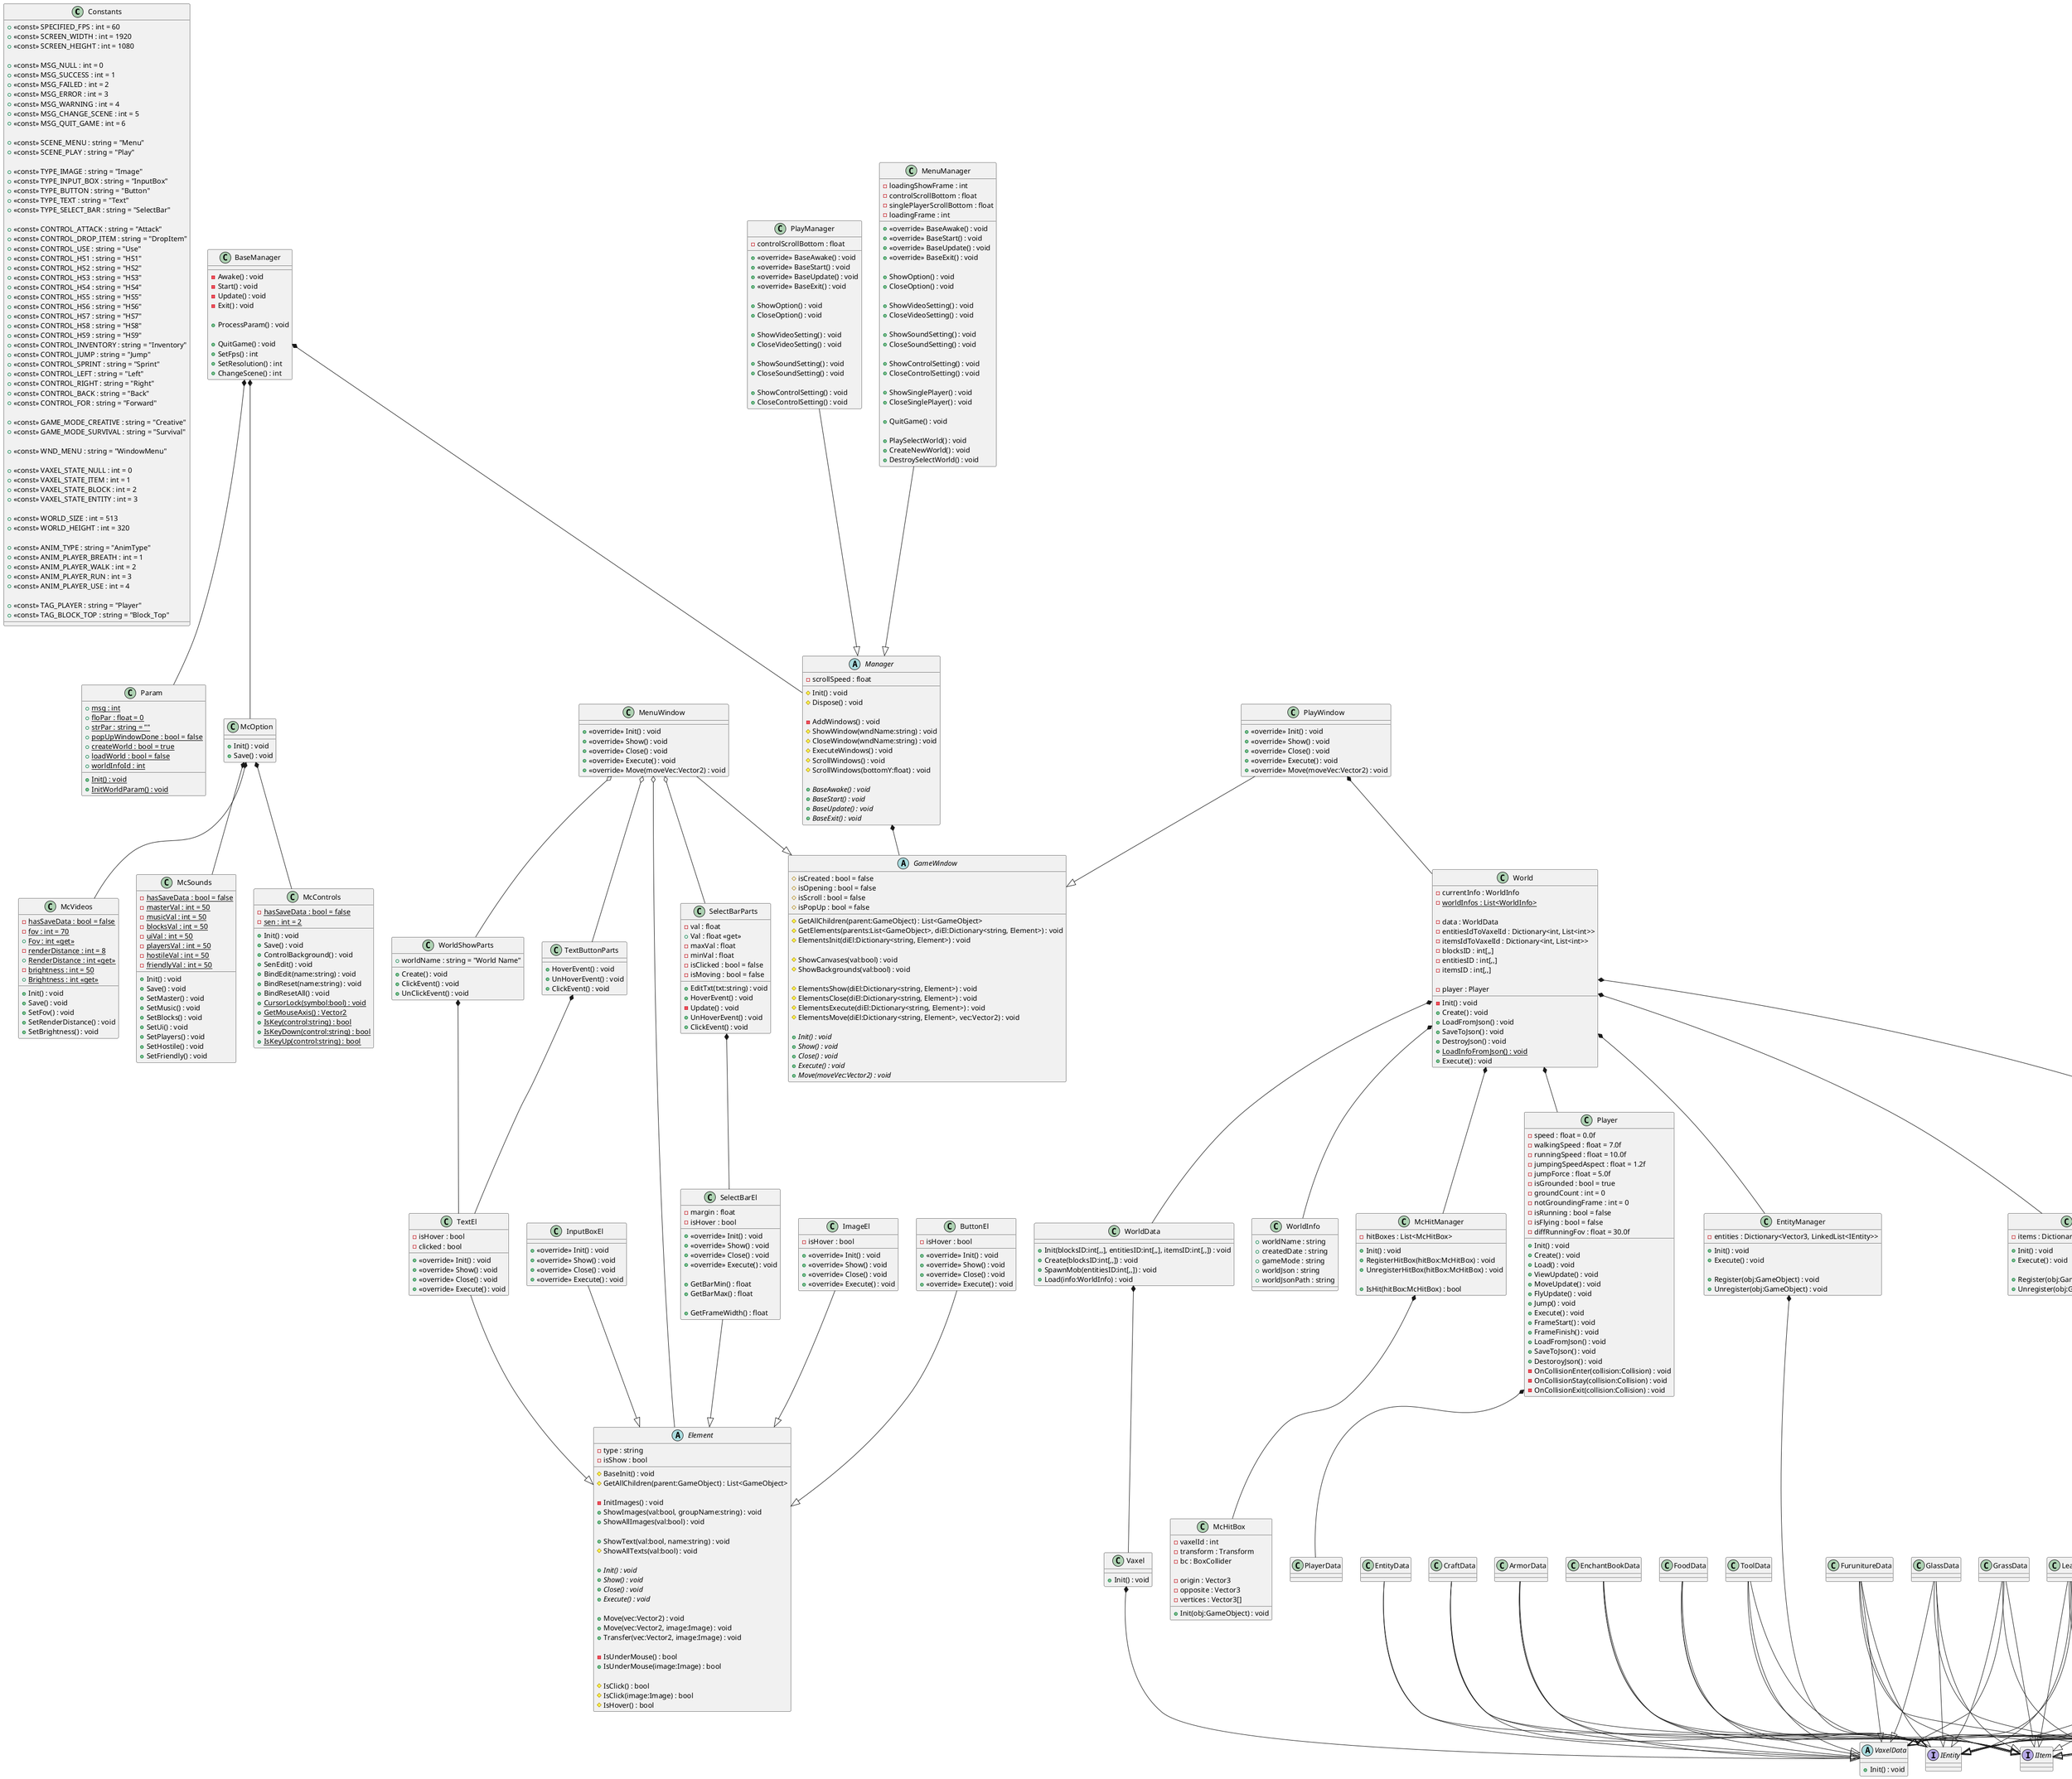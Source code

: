 @startuml Unity Minecraft Class Diagram

class Constants 
{
    + <<const>> SPECIFIED_FPS : int = 60
    + <<const>> SCREEN_WIDTH : int = 1920
    + <<const>> SCREEN_HEIGHT : int = 1080

    + <<const>> MSG_NULL : int = 0
    + <<const>> MSG_SUCCESS : int = 1
    + <<const>> MSG_FAILED : int = 2
    + <<const>> MSG_ERROR : int = 3
    + <<const>> MSG_WARNING : int = 4
    + <<const>> MSG_CHANGE_SCENE : int = 5
    + <<const>> MSG_QUIT_GAME : int = 6

    + <<const>> SCENE_MENU : string = "Menu"
    + <<const>> SCENE_PLAY : string = "Play"

    + <<const>> TYPE_IMAGE : string = "Image"
    + <<const>> TYPE_INPUT_BOX : string = "InputBox"
    + <<const>> TYPE_BUTTON : string = "Button"
    + <<const>> TYPE_TEXT : string = "Text"
    + <<const>> TYPE_SELECT_BAR : string = "SelectBar"

    + <<const>> CONTROL_ATTACK : string = "Attack"
    + <<const>> CONTROL_DROP_ITEM : string = "DropItem"
    + <<const>> CONTROL_USE : string = "Use"
    + <<const>> CONTROL_HS1 : string = "HS1"
    + <<const>> CONTROL_HS2 : string = "HS2"
    + <<const>> CONTROL_HS3 : string = "HS3"
    + <<const>> CONTROL_HS4 : string = "HS4"
    + <<const>> CONTROL_HS5 : string = "HS5"
    + <<const>> CONTROL_HS6 : string = "HS6"
    + <<const>> CONTROL_HS7 : string = "HS7"
    + <<const>> CONTROL_HS8 : string = "HS8"
    + <<const>> CONTROL_HS9 : string = "HS9"
    + <<const>> CONTROL_INVENTORY : string = "Inventory"
    + <<const>> CONTROL_JUMP : string = "Jump"
    + <<const>> CONTROL_SPRINT : string = "Sprint"
    + <<const>> CONTROL_LEFT : string = "Left"
    + <<const>> CONTROL_RIGHT : string = "Right"
    + <<const>> CONTROL_BACK : string = "Back"
    + <<const>> CONTROL_FOR : string = "Forward"

    + <<const>> GAME_MODE_CREATIVE : string = "Creative"
    + <<const>> GAME_MODE_SURVIVAL : string = "Survival"

    + <<const>> WND_MENU : string = "WindowMenu"

    + <<const>> VAXEL_STATE_NULL : int = 0
    + <<const>> VAXEL_STATE_ITEM : int = 1
    + <<const>> VAXEL_STATE_BLOCK : int = 2
    + <<const>> VAXEL_STATE_ENTITY : int = 3

    + <<const>> WORLD_SIZE : int = 513
    + <<const>> WORLD_HEIGHT : int = 320

    + <<const>> ANIM_TYPE : string = "AnimType"
    + <<const>> ANIM_PLAYER_BREATH : int = 1
    + <<const>> ANIM_PLAYER_WALK : int = 2
    + <<const>> ANIM_PLAYER_RUN : int = 3
    + <<const>> ANIM_PLAYER_USE : int = 4

    + <<const>> TAG_PLAYER : string = "Player"
    + <<const>> TAG_BLOCK_TOP : string = "Block_Top"
}

class Param 
{
    + {static} msg : int
    + {static} floPar : float = 0
    + {static} strPar : string = ""
    + {static} popUpWindowDone : bool = false
    + {static} createWorld : bool = true
    + {static} loadWorld : bool = false
    + {static} worldInfoId : int
    + {static} Init() : void
    + {static} InitWorldParam() : void
}

BaseManager *-- Manager
BaseManager *-- McOption
BaseManager *-- Param
class BaseManager 
{
    - Awake() : void
    - Start() : void
    - Update() : void
    - Exit() : void

    + ProcessParam() : void

    + QuitGame() : void
    + SetFps() : int
    + SetResolution() : int
    + ChangeScene() : int
}

Manager *-- GameWindow
abstract class Manager 
{
    - scrollSpeed : float

    # Init() : void
    # Dispose() : void

    - AddWindows() : void
    # ShowWindow(wndName:string) : void
    # CloseWindow(wndName:string) : void
    # ExecuteWindows() : void
    # ScrollWindows() : void
    # ScrollWindows(bottomY:float) : void

    {abstract} + BaseAwake() : void
    {abstract} + BaseStart() : void
    {abstract} + BaseUpdate() : void
    {abstract} + BaseExit() : void
}

MenuManager --|> Manager
class MenuManager 
{
    - loadingShowFrame : int
    - controlScrollBottom : float
    - singlePlayerScrollBottom : float
    - loadingFrame : int

    + <<override>> BaseAwake() : void
    + <<override>> BaseStart() : void
    + <<override>> BaseUpdate() : void
    + <<override>> BaseExit() : void

    + ShowOption() : void
    + CloseOption() : void

    + ShowVideoSetting() : void
    + CloseVideoSetting() : void

    + ShowSoundSetting() : void
    + CloseSoundSetting() : void

    + ShowControlSetting() : void
    + CloseControlSetting() : void

    + ShowSinglePlayer() : void
    + CloseSinglePlayer() : void

    + QuitGame() : void

    + PlaySelectWorld() : void
    + CreateNewWorld() : void
    + DestroySelectWorld() : void
}

PlayManager --|> Manager
class PlayManager 
{
    - controlScrollBottom : float

    + <<override>> BaseAwake() : void
    + <<override>> BaseStart() : void
    + <<override>> BaseUpdate() : void
    + <<override>> BaseExit() : void

    + ShowOption() : void
    + CloseOption() : void

    + ShowVideoSetting() : void
    + CloseVideoSetting() : void

    + ShowSoundSetting() : void
    + CloseSoundSetting() : void

    + ShowControlSetting() : void
    + CloseControlSetting() : void
}

abstract class GameWindow 
{
    # isCreated : bool = false
    # isOpening : bool = false
    # isScroll : bool = false
    # isPopUp : bool = false

    # GetAllChildren(parent:GameObject) : List<GameObject>
    # GetElements(parents:List<GameObject>, diEl:Dictionary<string, Element>) : void
    # ElementsInit(diEl:Dictionary<string, Element>) : void

    # ShowCanvases(val:bool) : void
    # ShowBackgrounds(val:bool) : void

    # ElementsShow(diEl:Dictionary<string, Element>) : void
    # ElementsClose(diEl:Dictionary<string, Element>) : void
    # ElementsExecute(diEl:Dictionary<string, Element>) : void
    # ElementsMove(diEl:Dictionary<string, Element>, vec:Vector2) : void

    {abstract} + Init() : void
    {abstract} + Show() : void
    {abstract} + Close() : void
    {abstract} + Execute() : void
    {abstract} + Move(moveVec:Vector2) : void
}

MenuWindow o-- Element
MenuWindow --|> GameWindow
MenuWindow o-- SelectBarParts
MenuWindow o-- TextButtonParts
MenuWindow o-- WorldShowParts
class MenuWindow 
{
    + <<override>> Init() : void
    + <<override>> Show() : void
    + <<override>> Close() : void
    + <<override>> Execute() : void
    + <<override>> Move(moveVec:Vector2) : void
}

PlayWindow --|> GameWindow
PlayWindow *-- World
class PlayWindow 
{
    + <<override>> Init() : void
    + <<override>> Show() : void
    + <<override>> Close() : void
    + <<override>> Execute() : void
    + <<override>> Move(moveVec:Vector2) : void
}

abstract class Element 
{
    - type : string
    - isShow : bool

    # BaseInit() : void
    # GetAllChildren(parent:GameObject) : List<GameObject>

    - InitImages() : void
    + ShowImages(val:bool, groupName:string) : void
    + ShowAllImages(val:bool) : void

    + ShowText(val:bool, name:string) : void
    # ShowAllTexts(val:bool) : void

    {abstract} + Init() : void
    {abstract} + Show() : void
    {abstract} + Close() : void
    {abstract} + Execute() : void
    
    + Move(vec:Vector2) : void
    + Move(vec:Vector2, image:Image) : void
    + Transfer(vec:Vector2, image:Image) : void

    - IsUnderMouse() : bool
    + IsUnderMouse(image:Image) : bool

    # IsClick() : bool
    # IsClick(image:Image) : bool
    # IsHover() : bool
}

ImageEl --|> Element
class ImageEl 
{
    - isHover : bool
    + <<override>> Init() : void
    + <<override>> Show() : void
    + <<override>> Close() : void
    + <<override>> Execute() : void
}

ButtonEl --|> Element
class ButtonEl 
{
    - isHover : bool
    + <<override>> Init() : void
    + <<override>> Show() : void
    + <<override>> Close() : void
    + <<override>> Execute() : void
}

TextEl --|> Element
class TextEl 
{
    - isHover : bool
    - clicked : bool

    + <<override>> Init() : void
    + <<override>> Show() : void
    + <<override>> Close() : void
    + <<override>> Execute() : void
}

InputBoxEl --|> Element
class InputBoxEl 
{
    + <<override>> Init() : void
    + <<override>> Show() : void
    + <<override>> Close() : void
    + <<override>> Execute() : void
}

SelectBarEl --|> Element
class SelectBarEl 
{
    - margin : float
    - isHover : bool

    + <<override>> Init() : void
    + <<override>> Show() : void
    + <<override>> Close() : void
    + <<override>> Execute() : void

    + GetBarMin() : float
    + GetBarMax() : float

    + GetFrameWidth() : float
}

TextButtonParts *-- TextEl
class TextButtonParts 
{
    + HoverEvent() : void
    + UnHoverEvent() : void
    + ClickEvent() : void
}

SelectBarParts *-- SelectBarEl
class SelectBarParts 
{
    - val : float
    + Val : float <<get>>
    - maxVal : float
    - minVal : float
    - isClicked : bool = false
    - isMoving : bool = false
    + EditTxt(txt:string) : void
    + HoverEvent() : void
    - Update() : void
    + UnHoverEvent() : void
    + ClickEvent() : void
}

WorldShowParts *-- TextEl
class WorldShowParts 
{
    + worldName : string = "World Name"
    + Create() : void
    + ClickEvent() : void
    + UnClickEvent() : void
}

McOption *-- McVideos
McOption *-- McSounds
McOption *-- McControls
class McOption 
{
    + Init() : void
    + Save() : void
}

class McVideos 
{
    - {static} hasSaveData : bool = false
    - {static} fov : int = 70
    + {static} Fov : int <<get>>
    - {static} renderDistance : int = 8
    + {static} RenderDistance : int <<get>>
    - {static} brightness : int = 50
    + {static} Brightness : int <<get>>
    + Init() : void
    + Save() : void
    + SetFov() : void
    + SetRenderDistance() : void
    + SetBrightness() : void
}

class McSounds 
{
    - {static} hasSaveData : bool = false
    - {static} masterVal : int = 50
    - {static} musicVal : int = 50
    - {static} blocksVal : int = 50
    - {static} uiVal : int = 50
    - {static} playersVal : int = 50
    - {static} hostileVal : int = 50
    - {static} friendlyVal : int = 50
    + Init() : void
    + Save() : void
    + SetMaster() : void
    + SetMusic() : void
    + SetBlocks() : void
    + SetUi() : void
    + SetPlayers() : void
    + SetHostile() : void
    + SetFriendly() : void
}

class McControls 
{
    - {static} hasSaveData : bool = false
    - {static} sen : int = 2
    + Init() : void
    + Save() : void
    + ControlBackground() : void
    + SenEdit() : void
    + BindEdit(name:string) : void
    + BindReset(name:string) : void
    + BindResetAll() : void
    {static} + CursorLock(symbol:bool) : void
    + {static} GetMouseAxis() : Vector2
    {static} + IsKey(control:string) : bool
    {static} + IsKeyDown(control:string) : bool
    {static} + IsKeyUp(control:string) : bool
}

World *-- Player
World *-- WorldData
World *-- WorldInfo
World *-- McHitManager
World *-- BlockManager
World *-- ItemManager
World *-- EntityManager
class World 
{
    - currentInfo : WorldInfo
    - {static} worldInfos : List<WorldInfo>

    - data : WorldData
    - entitiesIdToVaxelId : Dictionary<int, List<int>>
    - itemsIdToVaxelId : Dictionary<int, List<int>> 
    - blocksID : int[,,] 
    - entitiesID : int[,,] 
    - itemsID : int[,,] 

    - player : Player

    - Init() : void
    + Create() : void
    + LoadFromJson() : void
    + SaveToJson() : void
    + DestroyJson() : void
    + {static} LoadInfoFromJson() : void
    + Execute() : void
}

class McHitBox 
{
    - vaxelId : int
    - transform : Transform
    - bc : BoxCollider

    - origin : Vector3
    - opposite : Vector3
    - vertices : Vector3[]

    + Init(obj:GameObject) : void
}

McHitManager *-- McHitBox
class McHitManager 
{
    - hitBoxes : List<McHitBox>

    + Init() : void
    + RegisterHitBox(hitBox:McHitBox) : void
    + UnregisterHitBox(hitBox:McHitBox) : void

    + IsHit(hitBox:McHitBox) : bool
}

WorldData *-- Vaxel
class WorldData 
{
    + Init(blocksID:int[,,], entitiesID:int[,,], itemsID:int[,,]) : void
    + Create(blocksID:int[,,]) : void
    + SpawnMob(entitiesID:int[,,]) : void
    + Load(info:WorldInfo) : void
}

class WorldInfo {
    + worldName : string
    + createdDate : string
    + gameMode : string
    + worldJson : string
    + worldJsonPath : string
}

Player *-- PlayerData
class Player 
{
    - speed : float = 0.0f
    - walkingSpeed : float = 7.0f
    - runningSpeed : float = 10.0f
    - jumpingSpeedAspect : float = 1.2f
    - jumpForce : float = 5.0f
    - isGrounded : bool = true
    - groundCount : int = 0
    - notGroundingFrame : int = 0
    - isRunning : bool = false
    - isFlying : bool = false
    - diffRunningFov : float = 30.0f
    + Init() : void
    + Create() : void
    + Load() : void
    + ViewUpdate() : void
    + MoveUpdate() : void
    + FlyUpdate() : void
    + Jump() : void
    + Execute() : void
    + FrameStart() : void
    + FrameFinish() : void
    + LoadFromJson() : void
    + SaveToJson() : void
    + DestoroyJson() : void
    - OnCollisionEnter(collision:Collision) : void
    - OnCollisionStay(collision:Collision) : void
    - OnCollisionExit(collision:Collision) : void
}

class PlayerData 
{

}

interface IBlock
{

}

BlockManager *-- IBlock
class BlockManager
{
    - blocks : Dictionary<Vector3, IBlock>

    + Init() : void
    + Execute() : void

    + Register(obj:GameObject) : void
    + Unregister(obj:GameObject) : void
}

interface IItem
{

}

ItemManager *-- IItem
class ItemManager
{
    - items : Dictionary<Vector3, LinkedList<IItem>>

    + Init() : void
    + Execute() : void

    + Register(obj:GameObject) : void
    + Unregister(obj:GameObject) : void
}

interface IEntity
{

}

EntityManager *-- IEntity
class EntityManager
{
    - entities : Dictionary<Vector3, LinkedList<IEntity>>

    + Init() : void
    + Execute() : void

    + Register(obj:GameObject) : void
    + Unregister(obj:GameObject) : void
}


Vaxel *-- VaxelData
class Vaxel 
{
    + Init() : void
}

abstract class VaxelData 
{
    + Init() : void
}

ArmorData --|> VaxelData
ArmorData --|> IItem
ArmorData --|> IEntity
class ArmorData {
    
}

BuildBlockData --|> VaxelData
BuildBlockData --|> IBlock
BuildBlockData --|> IItem
BuildBlockData --|> IEntity
class BuildBlockData 
{
    
}

EnchantBookData --|> VaxelData
EnchantBookData --|> IItem
EnchantBookData --|> IEntity
class EnchantBookData 
{
    
}

EntityData --|> VaxelData
EntityData --|> IEntity
class EntityData 
{
    
}

FallData --|> VaxelData
FallData --|> IBlock
FallData --|> IItem
FallData --|> IEntity
class FallData 
{
    
}

FenceData --|> VaxelData
FenceData --|> IBlock
FenceData --|> IItem
FenceData --|> IEntity
class FenceData 
{
    
}

FluidData --|> VaxelData
FluidData --|> IBlock
FluidData --|> IItem
FluidData --|> IEntity
class FluidData 
{
    
}

FoodData --|> VaxelData
FoodData --|> IItem
FoodData --|> IEntity
class FoodData 
{
    
}

FurunitureData --|> VaxelData
FurunitureData --|> IBlock
FurunitureData --|> IItem
FurunitureData --|> IEntity
class FurunitureData 
{
    
}

GlassData --|> VaxelData
GlassData --|> IBlock
GlassData --|> IItem
GlassData --|> IEntity
class GlassData 
{
    
}

GrassData --|> VaxelData
GrassData --|> IBlock
GrassData --|> IItem
GrassData --|> IEntity
class GrassData 
{
    
}

LeafData --|> VaxelData
LeafData --|> IBlock
LeafData --|> IItem
LeafData --|> IEntity
class LeafData 
{
    
}

OreData --|> VaxelData
OreData --|> IBlock
OreData --|> IItem
OreData --|> IEntity
class OreData 
{
    
}

SeedData --|> VaxelData
SeedData --|> IBlock
SeedData --|> IItem
SeedData --|> IEntity
class SeedData 
{
    
}

ToolData --|> VaxelData
ToolData --|> IItem
ToolData --|> IEntity
class ToolData 
{
    
}

CraftData --|> VaxelData
CraftData --|> IItem
CraftData --|> IEntity
class CraftData 
{
    
}


@enduml